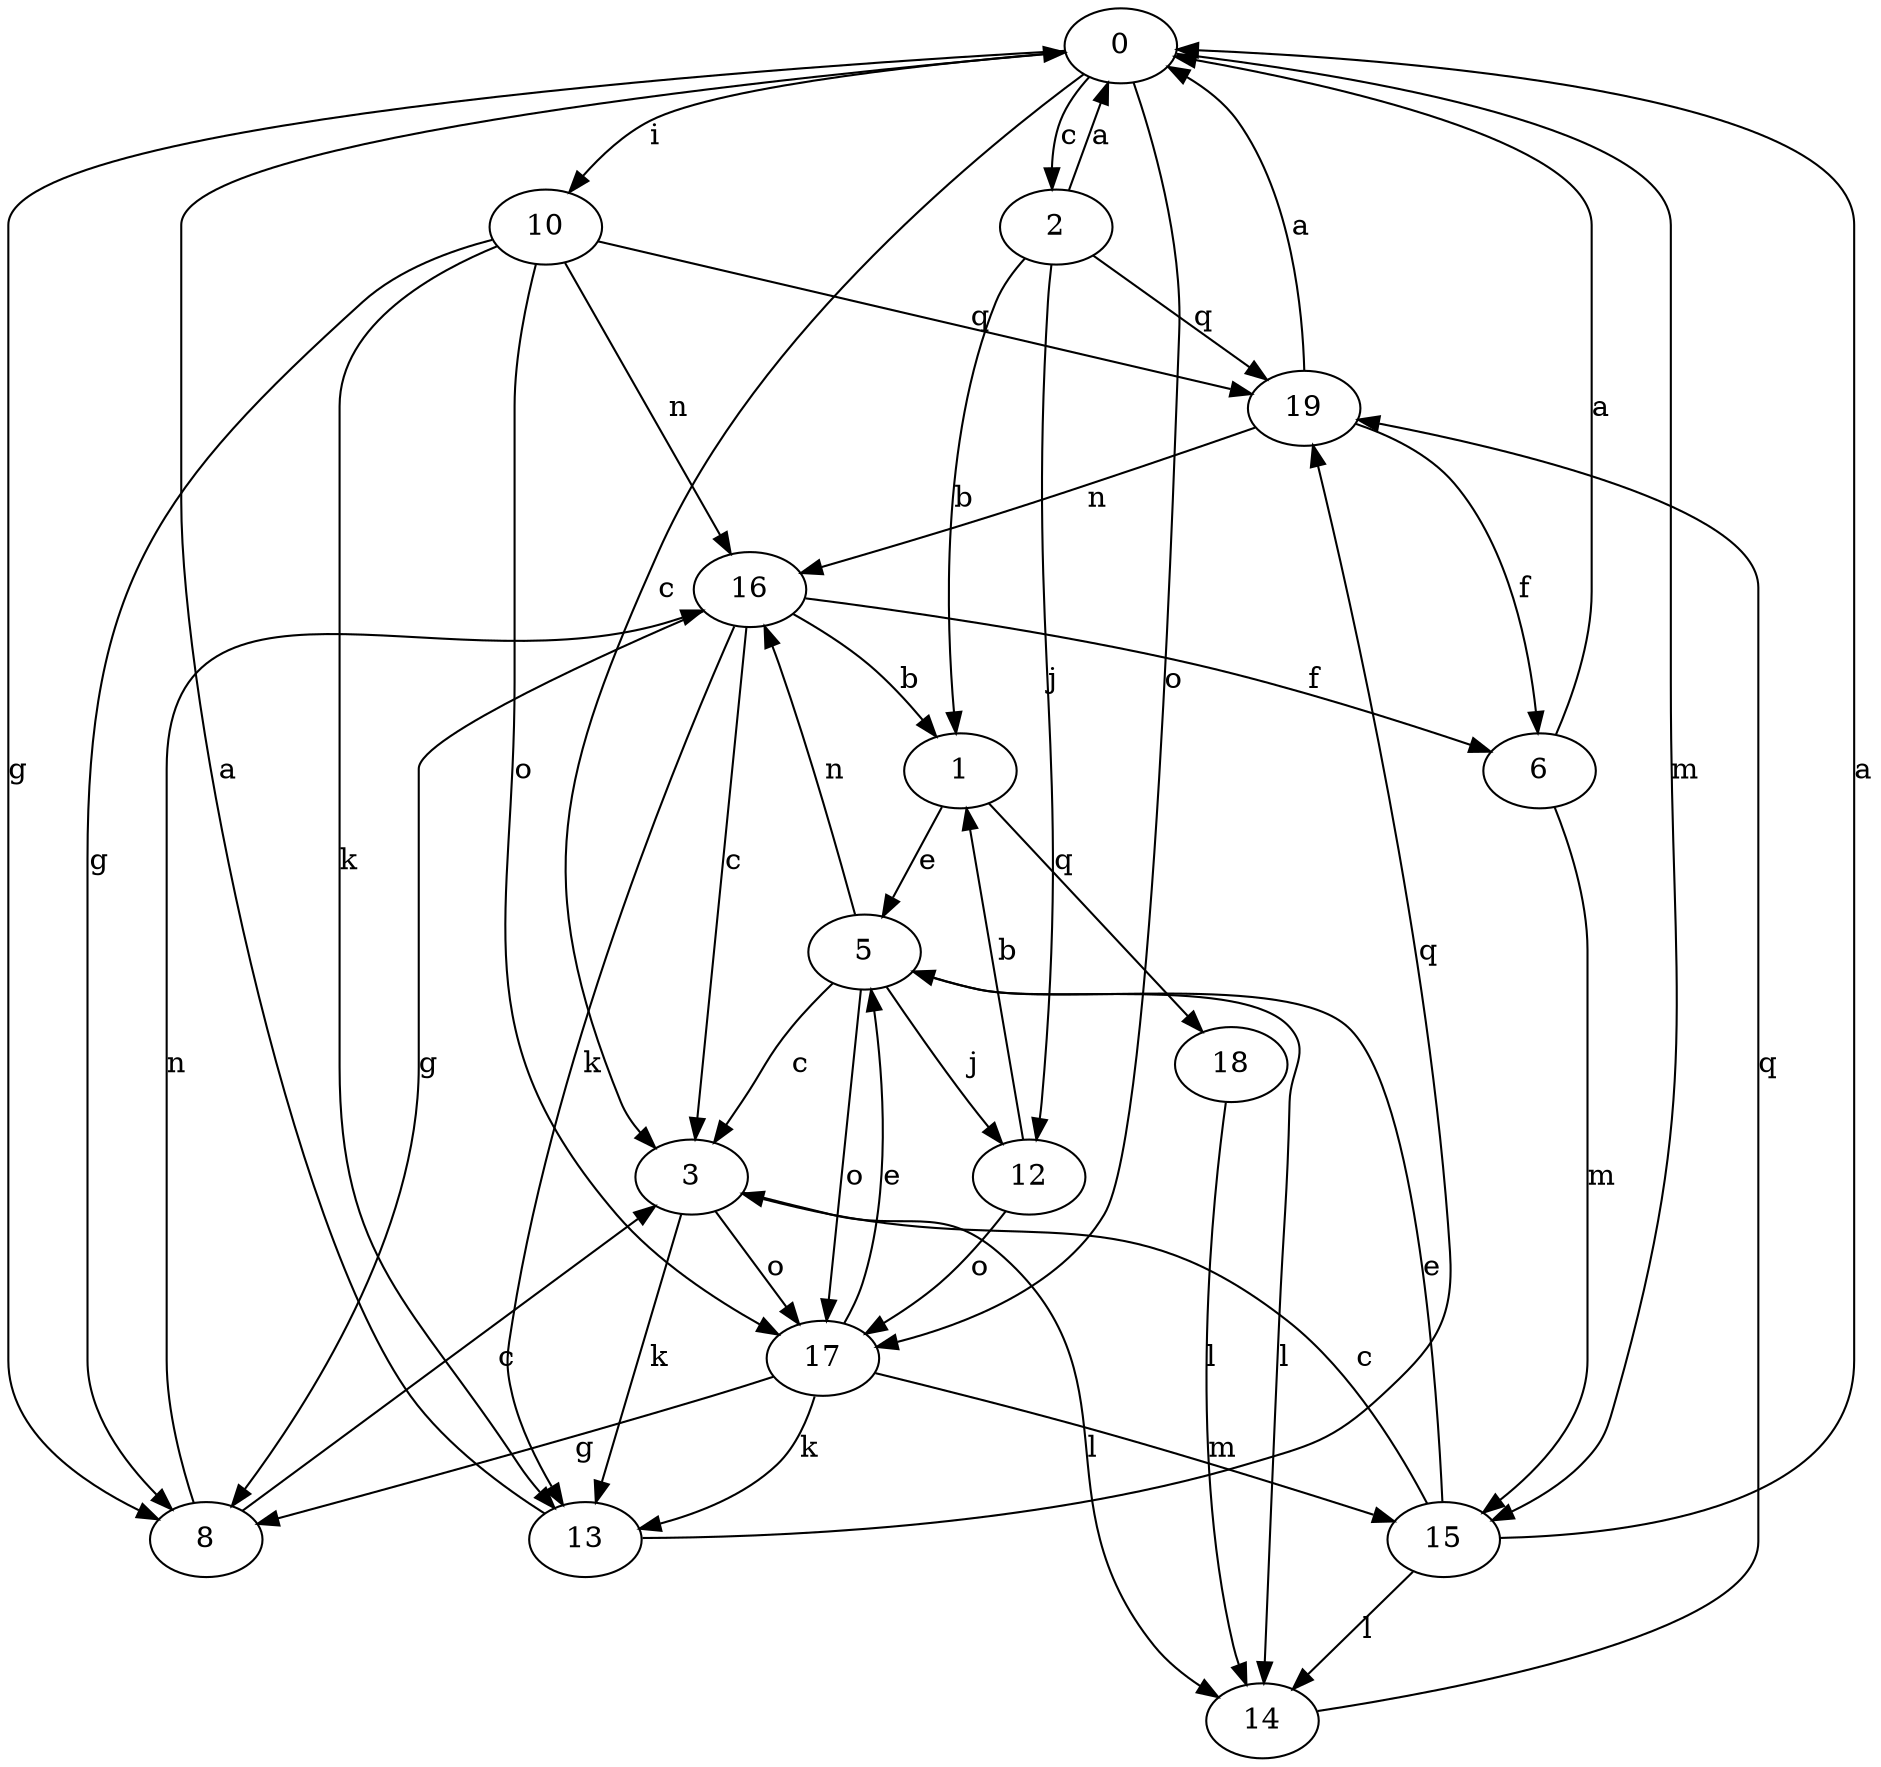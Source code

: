strict digraph  {
0;
1;
2;
3;
5;
6;
8;
10;
12;
13;
14;
15;
16;
17;
18;
19;
0 -> 2  [label=c];
0 -> 3  [label=c];
0 -> 8  [label=g];
0 -> 10  [label=i];
0 -> 15  [label=m];
0 -> 17  [label=o];
1 -> 5  [label=e];
1 -> 18  [label=q];
2 -> 0  [label=a];
2 -> 1  [label=b];
2 -> 12  [label=j];
2 -> 19  [label=q];
3 -> 13  [label=k];
3 -> 14  [label=l];
3 -> 17  [label=o];
5 -> 3  [label=c];
5 -> 12  [label=j];
5 -> 14  [label=l];
5 -> 16  [label=n];
5 -> 17  [label=o];
6 -> 0  [label=a];
6 -> 15  [label=m];
8 -> 3  [label=c];
8 -> 16  [label=n];
10 -> 8  [label=g];
10 -> 13  [label=k];
10 -> 16  [label=n];
10 -> 17  [label=o];
10 -> 19  [label=q];
12 -> 1  [label=b];
12 -> 17  [label=o];
13 -> 0  [label=a];
13 -> 19  [label=q];
14 -> 19  [label=q];
15 -> 0  [label=a];
15 -> 3  [label=c];
15 -> 5  [label=e];
15 -> 14  [label=l];
16 -> 1  [label=b];
16 -> 3  [label=c];
16 -> 6  [label=f];
16 -> 8  [label=g];
16 -> 13  [label=k];
17 -> 5  [label=e];
17 -> 8  [label=g];
17 -> 13  [label=k];
17 -> 15  [label=m];
18 -> 14  [label=l];
19 -> 0  [label=a];
19 -> 6  [label=f];
19 -> 16  [label=n];
}
